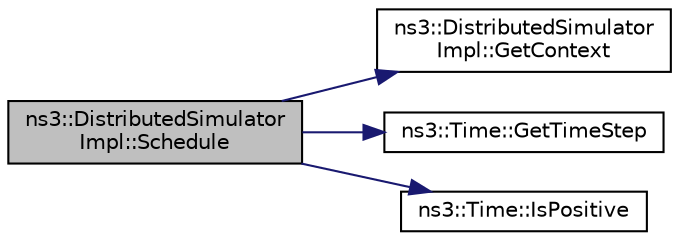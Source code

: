 digraph "ns3::DistributedSimulatorImpl::Schedule"
{
 // LATEX_PDF_SIZE
  edge [fontname="Helvetica",fontsize="10",labelfontname="Helvetica",labelfontsize="10"];
  node [fontname="Helvetica",fontsize="10",shape=record];
  rankdir="LR";
  Node1 [label="ns3::DistributedSimulator\lImpl::Schedule",height=0.2,width=0.4,color="black", fillcolor="grey75", style="filled", fontcolor="black",tooltip="Schedule a future event execution (in the same context)."];
  Node1 -> Node2 [color="midnightblue",fontsize="10",style="solid",fontname="Helvetica"];
  Node2 [label="ns3::DistributedSimulator\lImpl::GetContext",height=0.2,width=0.4,color="black", fillcolor="white", style="filled",URL="$classns3_1_1_distributed_simulator_impl.html#ad9762a44f025e4e0c0717e506f86b336",tooltip="Get the current simulation context."];
  Node1 -> Node3 [color="midnightblue",fontsize="10",style="solid",fontname="Helvetica"];
  Node3 [label="ns3::Time::GetTimeStep",height=0.2,width=0.4,color="black", fillcolor="white", style="filled",URL="$classns3_1_1_time.html#a363390860dcce2d549b83b5fe3e08657",tooltip="Get the raw time value, in the current resolution unit."];
  Node1 -> Node4 [color="midnightblue",fontsize="10",style="solid",fontname="Helvetica"];
  Node4 [label="ns3::Time::IsPositive",height=0.2,width=0.4,color="black", fillcolor="white", style="filled",URL="$classns3_1_1_time.html#a4f51b65effdc06da17175290bbaca766",tooltip="Exactly equivalent to t >= 0."];
}
